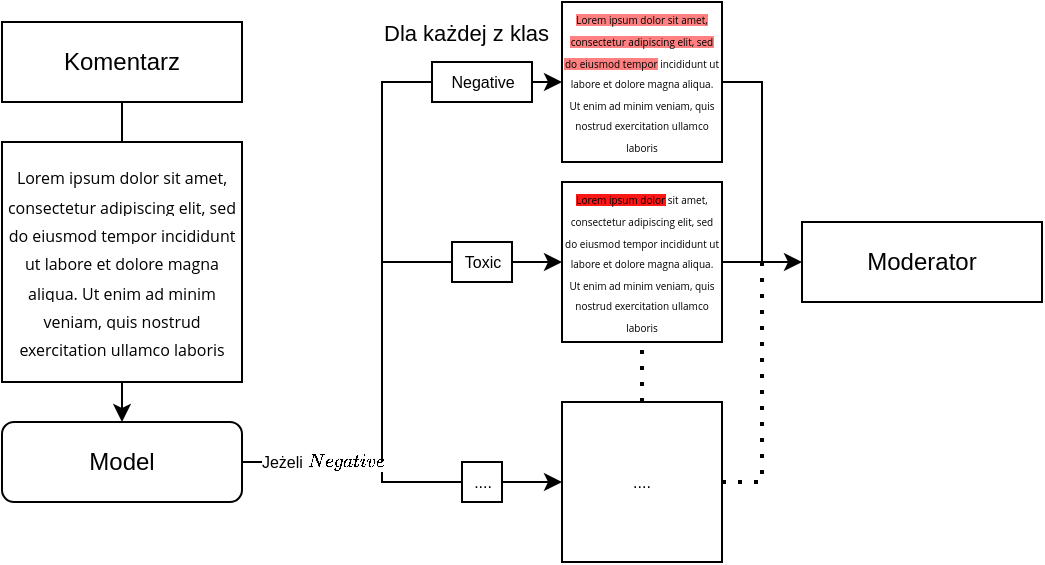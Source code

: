 <mxfile version="16.2.7" type="device"><diagram id="F2poM6-SEoOZtkEE1rai" name="Page-1"><mxGraphModel dx="813" dy="398" grid="1" gridSize="10" guides="1" tooltips="1" connect="1" arrows="1" fold="1" page="1" pageScale="1" pageWidth="850" pageHeight="1100" math="0" shadow="0"><root><mxCell id="0"/><mxCell id="1" parent="0"/><mxCell id="86_2k4N4JzXK6cK0TQP1-30" value="" style="endArrow=classic;html=1;rounded=0;fontSize=11;fontColor=#030101;entryX=0;entryY=0.5;entryDx=0;entryDy=0;" edge="1" parent="1" target="86_2k4N4JzXK6cK0TQP1-13"><mxGeometry width="50" height="50" relative="1" as="geometry"><mxPoint x="230" y="260" as="sourcePoint"/><mxPoint x="270" y="300" as="targetPoint"/><Array as="points"><mxPoint x="230" y="270"/></Array></mxGeometry></mxCell><mxCell id="86_2k4N4JzXK6cK0TQP1-22" value="" style="endArrow=classic;html=1;rounded=0;fontSize=8;entryX=0;entryY=0.5;entryDx=0;entryDy=0;" edge="1" parent="1" target="86_2k4N4JzXK6cK0TQP1-12"><mxGeometry width="50" height="50" relative="1" as="geometry"><mxPoint x="230" y="160" as="sourcePoint"/><mxPoint x="300" y="200" as="targetPoint"/></mxGeometry></mxCell><mxCell id="86_2k4N4JzXK6cK0TQP1-7" value="" style="endArrow=classic;html=1;rounded=0;fontSize=8;exitX=0.5;exitY=1;exitDx=0;exitDy=0;entryX=0.5;entryY=0;entryDx=0;entryDy=0;" edge="1" parent="1" source="86_2k4N4JzXK6cK0TQP1-1" target="86_2k4N4JzXK6cK0TQP1-5"><mxGeometry width="50" height="50" relative="1" as="geometry"><mxPoint x="210" y="220" as="sourcePoint"/><mxPoint x="260" y="170" as="targetPoint"/></mxGeometry></mxCell><mxCell id="86_2k4N4JzXK6cK0TQP1-1" value="Komentarz" style="rounded=0;whiteSpace=wrap;html=1;" vertex="1" parent="1"><mxGeometry x="40" y="40" width="120" height="40" as="geometry"/></mxCell><mxCell id="86_2k4N4JzXK6cK0TQP1-4" value="Moderator" style="rounded=0;whiteSpace=wrap;html=1;" vertex="1" parent="1"><mxGeometry x="440" y="140" width="120" height="40" as="geometry"/></mxCell><mxCell id="86_2k4N4JzXK6cK0TQP1-5" value="Model" style="rounded=1;whiteSpace=wrap;html=1;" vertex="1" parent="1"><mxGeometry x="40" y="240" width="120" height="40" as="geometry"/></mxCell><mxCell id="86_2k4N4JzXK6cK0TQP1-6" value="&lt;span style=&quot;font-family: &amp;#34;open sans&amp;#34; , &amp;#34;arial&amp;#34; , sans-serif ; text-align: justify ; background-color: rgb(255 , 255 , 255)&quot;&gt;&lt;font style=&quot;font-size: 8px&quot;&gt;Lorem ipsum dolor sit amet, consectetur adipiscing elit, sed do eiusmod tempor incididunt ut labore et dolore magna aliqua. Ut enim ad minim veniam, quis nostrud exercitation ullamco laboris&lt;/font&gt;&lt;/span&gt;" style="whiteSpace=wrap;html=1;aspect=fixed;" vertex="1" parent="1"><mxGeometry x="40" y="100" width="120" height="120" as="geometry"/></mxCell><mxCell id="86_2k4N4JzXK6cK0TQP1-9" value="" style="endArrow=none;html=1;rounded=0;fontSize=8;exitX=1;exitY=0.5;exitDx=0;exitDy=0;" edge="1" parent="1" source="86_2k4N4JzXK6cK0TQP1-5"><mxGeometry width="50" height="50" relative="1" as="geometry"><mxPoint x="170" y="290" as="sourcePoint"/><mxPoint x="230" y="260" as="targetPoint"/></mxGeometry></mxCell><mxCell id="86_2k4N4JzXK6cK0TQP1-10" value="Jeżeli `Negative`" style="edgeLabel;html=1;align=center;verticalAlign=middle;resizable=0;points=[];fontSize=8;" vertex="1" connectable="0" parent="86_2k4N4JzXK6cK0TQP1-9"><mxGeometry x="0.395" y="-1" relative="1" as="geometry"><mxPoint x="-9" y="-1" as="offset"/></mxGeometry></mxCell><mxCell id="86_2k4N4JzXK6cK0TQP1-11" value="&lt;span style=&quot;font-family: &amp;#34;open sans&amp;#34; , &amp;#34;arial&amp;#34; , sans-serif ; text-align: justify&quot;&gt;&lt;font style=&quot;font-size: 5px&quot;&gt;&lt;span style=&quot;background-color: rgb(255 , 128 , 128)&quot;&gt;Lorem ipsum dolor sit amet, consectetur adipiscing elit, sed do eiusmod tempor&lt;/span&gt;&lt;span style=&quot;background-color: rgb(255 , 255 , 255)&quot;&gt; incididunt ut labore et dolore magna aliqua. Ut enim ad minim veniam, quis nostrud exercitation ullamco laboris&lt;/span&gt;&lt;/font&gt;&lt;/span&gt;" style="whiteSpace=wrap;html=1;aspect=fixed;fontSize=8;" vertex="1" parent="1"><mxGeometry x="320" y="30" width="80" height="80" as="geometry"/></mxCell><mxCell id="86_2k4N4JzXK6cK0TQP1-12" value="&lt;span style=&quot;font-family: &amp;#34;open sans&amp;#34; , &amp;#34;arial&amp;#34; , sans-serif ; text-align: justify&quot;&gt;&lt;font style=&quot;font-size: 5px&quot;&gt;&lt;span style=&quot;background-color: rgb(255 , 23 , 23)&quot;&gt;Lorem ipsum dolor&lt;/span&gt;&lt;span style=&quot;background-color: rgb(255 , 255 , 255)&quot;&gt; sit amet, consectetur adipiscing elit, sed do eiusmod tempor incididunt ut labore et dolore magna aliqua. Ut enim ad minim veniam, quis nostrud exercitation ullamco laboris&lt;/span&gt;&lt;/font&gt;&lt;/span&gt;" style="whiteSpace=wrap;html=1;aspect=fixed;fontSize=8;" vertex="1" parent="1"><mxGeometry x="320" y="120" width="80" height="80" as="geometry"/></mxCell><mxCell id="86_2k4N4JzXK6cK0TQP1-13" value="...." style="whiteSpace=wrap;html=1;aspect=fixed;fontSize=8;" vertex="1" parent="1"><mxGeometry x="320" y="230" width="80" height="80" as="geometry"/></mxCell><mxCell id="86_2k4N4JzXK6cK0TQP1-17" value="" style="endArrow=classic;html=1;rounded=0;fontSize=8;entryX=0;entryY=0.5;entryDx=0;entryDy=0;" edge="1" parent="1" target="86_2k4N4JzXK6cK0TQP1-11"><mxGeometry width="50" height="50" relative="1" as="geometry"><mxPoint x="230" y="260" as="sourcePoint"/><mxPoint x="230" y="70" as="targetPoint"/><Array as="points"><mxPoint x="230" y="70"/></Array></mxGeometry></mxCell><mxCell id="86_2k4N4JzXK6cK0TQP1-18" value="Negative" style="text;html=1;align=center;verticalAlign=middle;resizable=0;points=[];autosize=1;strokeColor=default;fillColor=default;fontSize=8;" vertex="1" parent="1"><mxGeometry x="255" y="60" width="50" height="20" as="geometry"/></mxCell><mxCell id="86_2k4N4JzXK6cK0TQP1-19" value="Toxic" style="text;html=1;align=center;verticalAlign=middle;resizable=0;points=[];autosize=1;strokeColor=default;fillColor=default;fontSize=8;" vertex="1" parent="1"><mxGeometry x="265" y="150" width="30" height="20" as="geometry"/></mxCell><mxCell id="86_2k4N4JzXK6cK0TQP1-20" value="...." style="text;html=1;align=center;verticalAlign=middle;resizable=0;points=[];autosize=1;strokeColor=default;fillColor=default;fontSize=8;" vertex="1" parent="1"><mxGeometry x="270" y="260" width="20" height="20" as="geometry"/></mxCell><mxCell id="86_2k4N4JzXK6cK0TQP1-21" value="" style="endArrow=none;dashed=1;html=1;dashPattern=1 3;strokeWidth=2;rounded=0;fontSize=8;exitX=0.5;exitY=0;exitDx=0;exitDy=0;entryX=0.5;entryY=1;entryDx=0;entryDy=0;" edge="1" parent="1" source="86_2k4N4JzXK6cK0TQP1-13" target="86_2k4N4JzXK6cK0TQP1-12"><mxGeometry width="50" height="50" relative="1" as="geometry"><mxPoint x="360" y="220" as="sourcePoint"/><mxPoint x="360" y="210" as="targetPoint"/></mxGeometry></mxCell><mxCell id="86_2k4N4JzXK6cK0TQP1-23" value="" style="endArrow=classic;html=1;rounded=0;fontSize=5;fontColor=#FF4D4D;exitX=1;exitY=0.5;exitDx=0;exitDy=0;entryX=0;entryY=0.5;entryDx=0;entryDy=0;" edge="1" parent="1" source="86_2k4N4JzXK6cK0TQP1-12" target="86_2k4N4JzXK6cK0TQP1-4"><mxGeometry width="50" height="50" relative="1" as="geometry"><mxPoint x="410" y="190" as="sourcePoint"/><mxPoint x="460" y="140" as="targetPoint"/></mxGeometry></mxCell><mxCell id="86_2k4N4JzXK6cK0TQP1-25" value="" style="endArrow=none;html=1;rounded=0;fontSize=5;fontColor=#FF4D4D;exitX=1;exitY=0.5;exitDx=0;exitDy=0;" edge="1" parent="1" source="86_2k4N4JzXK6cK0TQP1-11"><mxGeometry width="50" height="50" relative="1" as="geometry"><mxPoint x="430" y="80" as="sourcePoint"/><mxPoint x="420" y="160" as="targetPoint"/><Array as="points"><mxPoint x="420" y="70"/></Array></mxGeometry></mxCell><mxCell id="86_2k4N4JzXK6cK0TQP1-27" value="" style="endArrow=none;dashed=1;html=1;dashPattern=1 3;strokeWidth=2;rounded=0;fontSize=5;fontColor=#FF4D4D;exitX=1;exitY=0.5;exitDx=0;exitDy=0;" edge="1" parent="1" source="86_2k4N4JzXK6cK0TQP1-13"><mxGeometry width="50" height="50" relative="1" as="geometry"><mxPoint x="390" y="290" as="sourcePoint"/><mxPoint x="420" y="160" as="targetPoint"/><Array as="points"><mxPoint x="420" y="270"/></Array></mxGeometry></mxCell><mxCell id="86_2k4N4JzXK6cK0TQP1-29" value="Dla każdej z klas" style="text;strokeColor=none;fillColor=none;align=left;verticalAlign=middle;spacingLeft=4;spacingRight=4;overflow=hidden;points=[[0,0.5],[1,0.5]];portConstraint=eastwest;rotatable=0;labelBackgroundColor=#FFFFFF;fontSize=11;fontColor=#030101;" vertex="1" parent="1"><mxGeometry x="225" y="30" width="95" height="30" as="geometry"/></mxCell></root></mxGraphModel></diagram></mxfile>